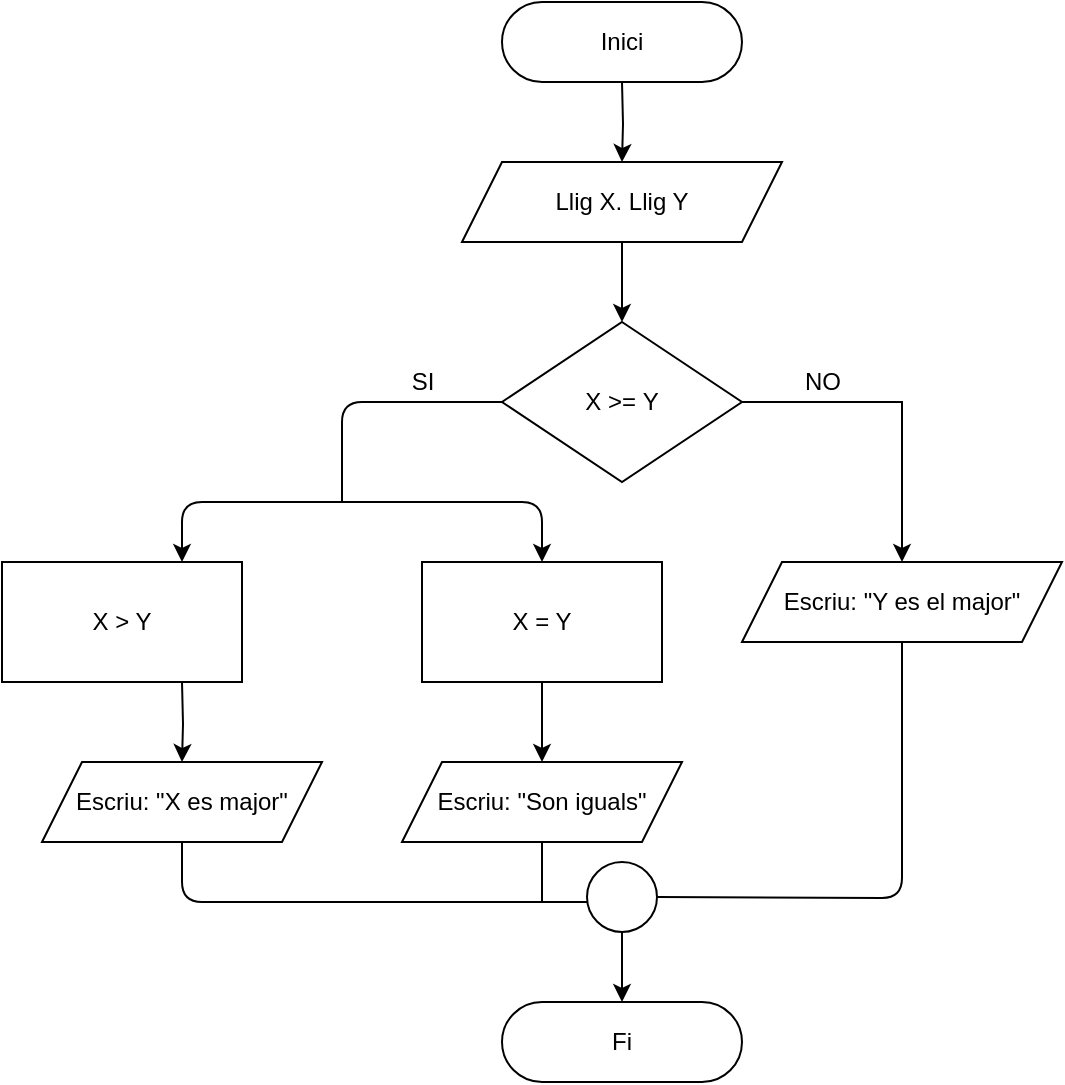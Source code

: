 <mxfile version="15.2.7" type="device"><diagram id="lFdYVPmj-e0Soy18pxbC" name="Page-1"><mxGraphModel dx="804" dy="584" grid="1" gridSize="10" guides="1" tooltips="1" connect="1" arrows="1" fold="1" page="1" pageScale="1" pageWidth="583" pageHeight="827" math="0" shadow="0"><root><mxCell id="0"/><mxCell id="1" parent="0"/><mxCell id="xv1ddywwvygeKk0x6Q6d-2" style="edgeStyle=orthogonalEdgeStyle;rounded=0;orthogonalLoop=1;jettySize=auto;html=1;exitX=0.5;exitY=1;exitDx=0;exitDy=0;" edge="1" parent="1" target="xv1ddywwvygeKk0x6Q6d-3"><mxGeometry relative="1" as="geometry"><mxPoint x="340" y="90" as="targetPoint"/><mxPoint x="350" y="40" as="sourcePoint"/></mxGeometry></mxCell><mxCell id="xv1ddywwvygeKk0x6Q6d-1" value="Inici" style="rounded=1;whiteSpace=wrap;html=1;arcSize=50;" vertex="1" parent="1"><mxGeometry x="290" width="120" height="40" as="geometry"/></mxCell><mxCell id="xv1ddywwvygeKk0x6Q6d-4" style="edgeStyle=orthogonalEdgeStyle;rounded=0;orthogonalLoop=1;jettySize=auto;html=1;" edge="1" parent="1" source="xv1ddywwvygeKk0x6Q6d-3" target="xv1ddywwvygeKk0x6Q6d-5"><mxGeometry relative="1" as="geometry"><mxPoint x="350" y="160" as="targetPoint"/></mxGeometry></mxCell><mxCell id="xv1ddywwvygeKk0x6Q6d-3" value="Llig X. Llig Y" style="shape=parallelogram;perimeter=parallelogramPerimeter;whiteSpace=wrap;html=1;fixedSize=1;" vertex="1" parent="1"><mxGeometry x="270" y="80" width="160" height="40" as="geometry"/></mxCell><mxCell id="xv1ddywwvygeKk0x6Q6d-19" style="edgeStyle=orthogonalEdgeStyle;rounded=0;orthogonalLoop=1;jettySize=auto;html=1;entryX=0.5;entryY=0;entryDx=0;entryDy=0;" edge="1" parent="1" source="xv1ddywwvygeKk0x6Q6d-5" target="xv1ddywwvygeKk0x6Q6d-21"><mxGeometry relative="1" as="geometry"><mxPoint x="490" y="240" as="targetPoint"/><Array as="points"><mxPoint x="490" y="200"/></Array></mxGeometry></mxCell><mxCell id="xv1ddywwvygeKk0x6Q6d-5" value="X &amp;gt;=&amp;nbsp;Y" style="rhombus;whiteSpace=wrap;html=1;" vertex="1" parent="1"><mxGeometry x="290" y="160" width="120" height="80" as="geometry"/></mxCell><mxCell id="xv1ddywwvygeKk0x6Q6d-8" value="SI" style="text;html=1;align=center;verticalAlign=middle;resizable=0;points=[];autosize=1;strokeColor=none;fillColor=none;" vertex="1" parent="1"><mxGeometry x="235" y="180" width="30" height="20" as="geometry"/></mxCell><mxCell id="xv1ddywwvygeKk0x6Q6d-9" value="" style="endArrow=none;html=1;entryX=0;entryY=0.5;entryDx=0;entryDy=0;" edge="1" parent="1" target="xv1ddywwvygeKk0x6Q6d-5"><mxGeometry width="50" height="50" relative="1" as="geometry"><mxPoint x="210" y="250" as="sourcePoint"/><mxPoint x="310" y="260" as="targetPoint"/><Array as="points"><mxPoint x="210" y="200"/></Array></mxGeometry></mxCell><mxCell id="xv1ddywwvygeKk0x6Q6d-10" value="" style="endArrow=classic;html=1;entryX=0.5;entryY=0;entryDx=0;entryDy=0;" edge="1" parent="1" target="xv1ddywwvygeKk0x6Q6d-13"><mxGeometry width="50" height="50" relative="1" as="geometry"><mxPoint x="210" y="250" as="sourcePoint"/><mxPoint x="310" y="280" as="targetPoint"/><Array as="points"><mxPoint x="310" y="250"/></Array></mxGeometry></mxCell><mxCell id="xv1ddywwvygeKk0x6Q6d-11" value="" style="endArrow=classic;html=1;entryX=0.5;entryY=0;entryDx=0;entryDy=0;" edge="1" parent="1"><mxGeometry width="50" height="50" relative="1" as="geometry"><mxPoint x="210" y="250" as="sourcePoint"/><mxPoint x="130" y="280" as="targetPoint"/><Array as="points"><mxPoint x="130" y="250"/></Array></mxGeometry></mxCell><mxCell id="xv1ddywwvygeKk0x6Q6d-14" style="edgeStyle=orthogonalEdgeStyle;rounded=0;orthogonalLoop=1;jettySize=auto;html=1;entryX=0.5;entryY=0;entryDx=0;entryDy=0;" edge="1" parent="1" target="xv1ddywwvygeKk0x6Q6d-17"><mxGeometry relative="1" as="geometry"><mxPoint x="130" y="380" as="targetPoint"/><mxPoint x="130" y="340" as="sourcePoint"/></mxGeometry></mxCell><mxCell id="xv1ddywwvygeKk0x6Q6d-12" value="X &amp;gt; Y" style="rounded=0;whiteSpace=wrap;html=1;" vertex="1" parent="1"><mxGeometry x="40" y="280" width="120" height="60" as="geometry"/></mxCell><mxCell id="xv1ddywwvygeKk0x6Q6d-15" style="edgeStyle=orthogonalEdgeStyle;rounded=0;orthogonalLoop=1;jettySize=auto;html=1;" edge="1" parent="1" source="xv1ddywwvygeKk0x6Q6d-13" target="xv1ddywwvygeKk0x6Q6d-16"><mxGeometry relative="1" as="geometry"><mxPoint x="310" y="380" as="targetPoint"/></mxGeometry></mxCell><mxCell id="xv1ddywwvygeKk0x6Q6d-13" value="X = Y" style="rounded=0;whiteSpace=wrap;html=1;" vertex="1" parent="1"><mxGeometry x="250" y="280" width="120" height="60" as="geometry"/></mxCell><mxCell id="xv1ddywwvygeKk0x6Q6d-16" value="Escriu: &quot;Son iguals&quot;" style="shape=parallelogram;perimeter=parallelogramPerimeter;whiteSpace=wrap;html=1;fixedSize=1;" vertex="1" parent="1"><mxGeometry x="240" y="380" width="140" height="40" as="geometry"/></mxCell><mxCell id="xv1ddywwvygeKk0x6Q6d-17" value="Escriu: &quot;X es major&quot;" style="shape=parallelogram;perimeter=parallelogramPerimeter;whiteSpace=wrap;html=1;fixedSize=1;" vertex="1" parent="1"><mxGeometry x="60" y="380" width="140" height="40" as="geometry"/></mxCell><mxCell id="xv1ddywwvygeKk0x6Q6d-20" value="NO" style="text;html=1;align=center;verticalAlign=middle;resizable=0;points=[];autosize=1;strokeColor=none;fillColor=none;" vertex="1" parent="1"><mxGeometry x="435" y="180" width="30" height="20" as="geometry"/></mxCell><mxCell id="xv1ddywwvygeKk0x6Q6d-21" value="Escriu: &quot;Y es el major&quot;" style="shape=parallelogram;perimeter=parallelogramPerimeter;whiteSpace=wrap;html=1;fixedSize=1;" vertex="1" parent="1"><mxGeometry x="410" y="280" width="160" height="40" as="geometry"/></mxCell><mxCell id="xv1ddywwvygeKk0x6Q6d-22" value="" style="endArrow=none;html=1;exitX=0.5;exitY=1;exitDx=0;exitDy=0;" edge="1" parent="1"><mxGeometry width="50" height="50" relative="1" as="geometry"><mxPoint x="130" y="420" as="sourcePoint"/><mxPoint x="340" y="450" as="targetPoint"/><Array as="points"><mxPoint x="130" y="450"/></Array></mxGeometry></mxCell><mxCell id="xv1ddywwvygeKk0x6Q6d-23" value="" style="endArrow=none;html=1;entryX=0.5;entryY=1;entryDx=0;entryDy=0;" edge="1" parent="1" target="xv1ddywwvygeKk0x6Q6d-16"><mxGeometry width="50" height="50" relative="1" as="geometry"><mxPoint x="310" y="450" as="sourcePoint"/><mxPoint x="320" y="460" as="targetPoint"/></mxGeometry></mxCell><mxCell id="xv1ddywwvygeKk0x6Q6d-30" style="edgeStyle=orthogonalEdgeStyle;rounded=0;orthogonalLoop=1;jettySize=auto;html=1;" edge="1" parent="1" source="xv1ddywwvygeKk0x6Q6d-25" target="xv1ddywwvygeKk0x6Q6d-31"><mxGeometry relative="1" as="geometry"><mxPoint x="350" y="510" as="targetPoint"/></mxGeometry></mxCell><mxCell id="xv1ddywwvygeKk0x6Q6d-25" value="" style="ellipse;whiteSpace=wrap;html=1;aspect=fixed;" vertex="1" parent="1"><mxGeometry x="332.5" y="430" width="35" height="35" as="geometry"/></mxCell><mxCell id="xv1ddywwvygeKk0x6Q6d-29" value="" style="endArrow=none;html=1;entryX=0.5;entryY=1;entryDx=0;entryDy=0;exitX=1;exitY=0.5;exitDx=0;exitDy=0;" edge="1" parent="1" source="xv1ddywwvygeKk0x6Q6d-25" target="xv1ddywwvygeKk0x6Q6d-21"><mxGeometry width="50" height="50" relative="1" as="geometry"><mxPoint x="380" y="530" as="sourcePoint"/><mxPoint x="430" y="480" as="targetPoint"/><Array as="points"><mxPoint x="490" y="448"/></Array></mxGeometry></mxCell><mxCell id="xv1ddywwvygeKk0x6Q6d-31" value="Fi" style="rounded=1;whiteSpace=wrap;html=1;arcSize=50;" vertex="1" parent="1"><mxGeometry x="290" y="500" width="120" height="40" as="geometry"/></mxCell></root></mxGraphModel></diagram></mxfile>